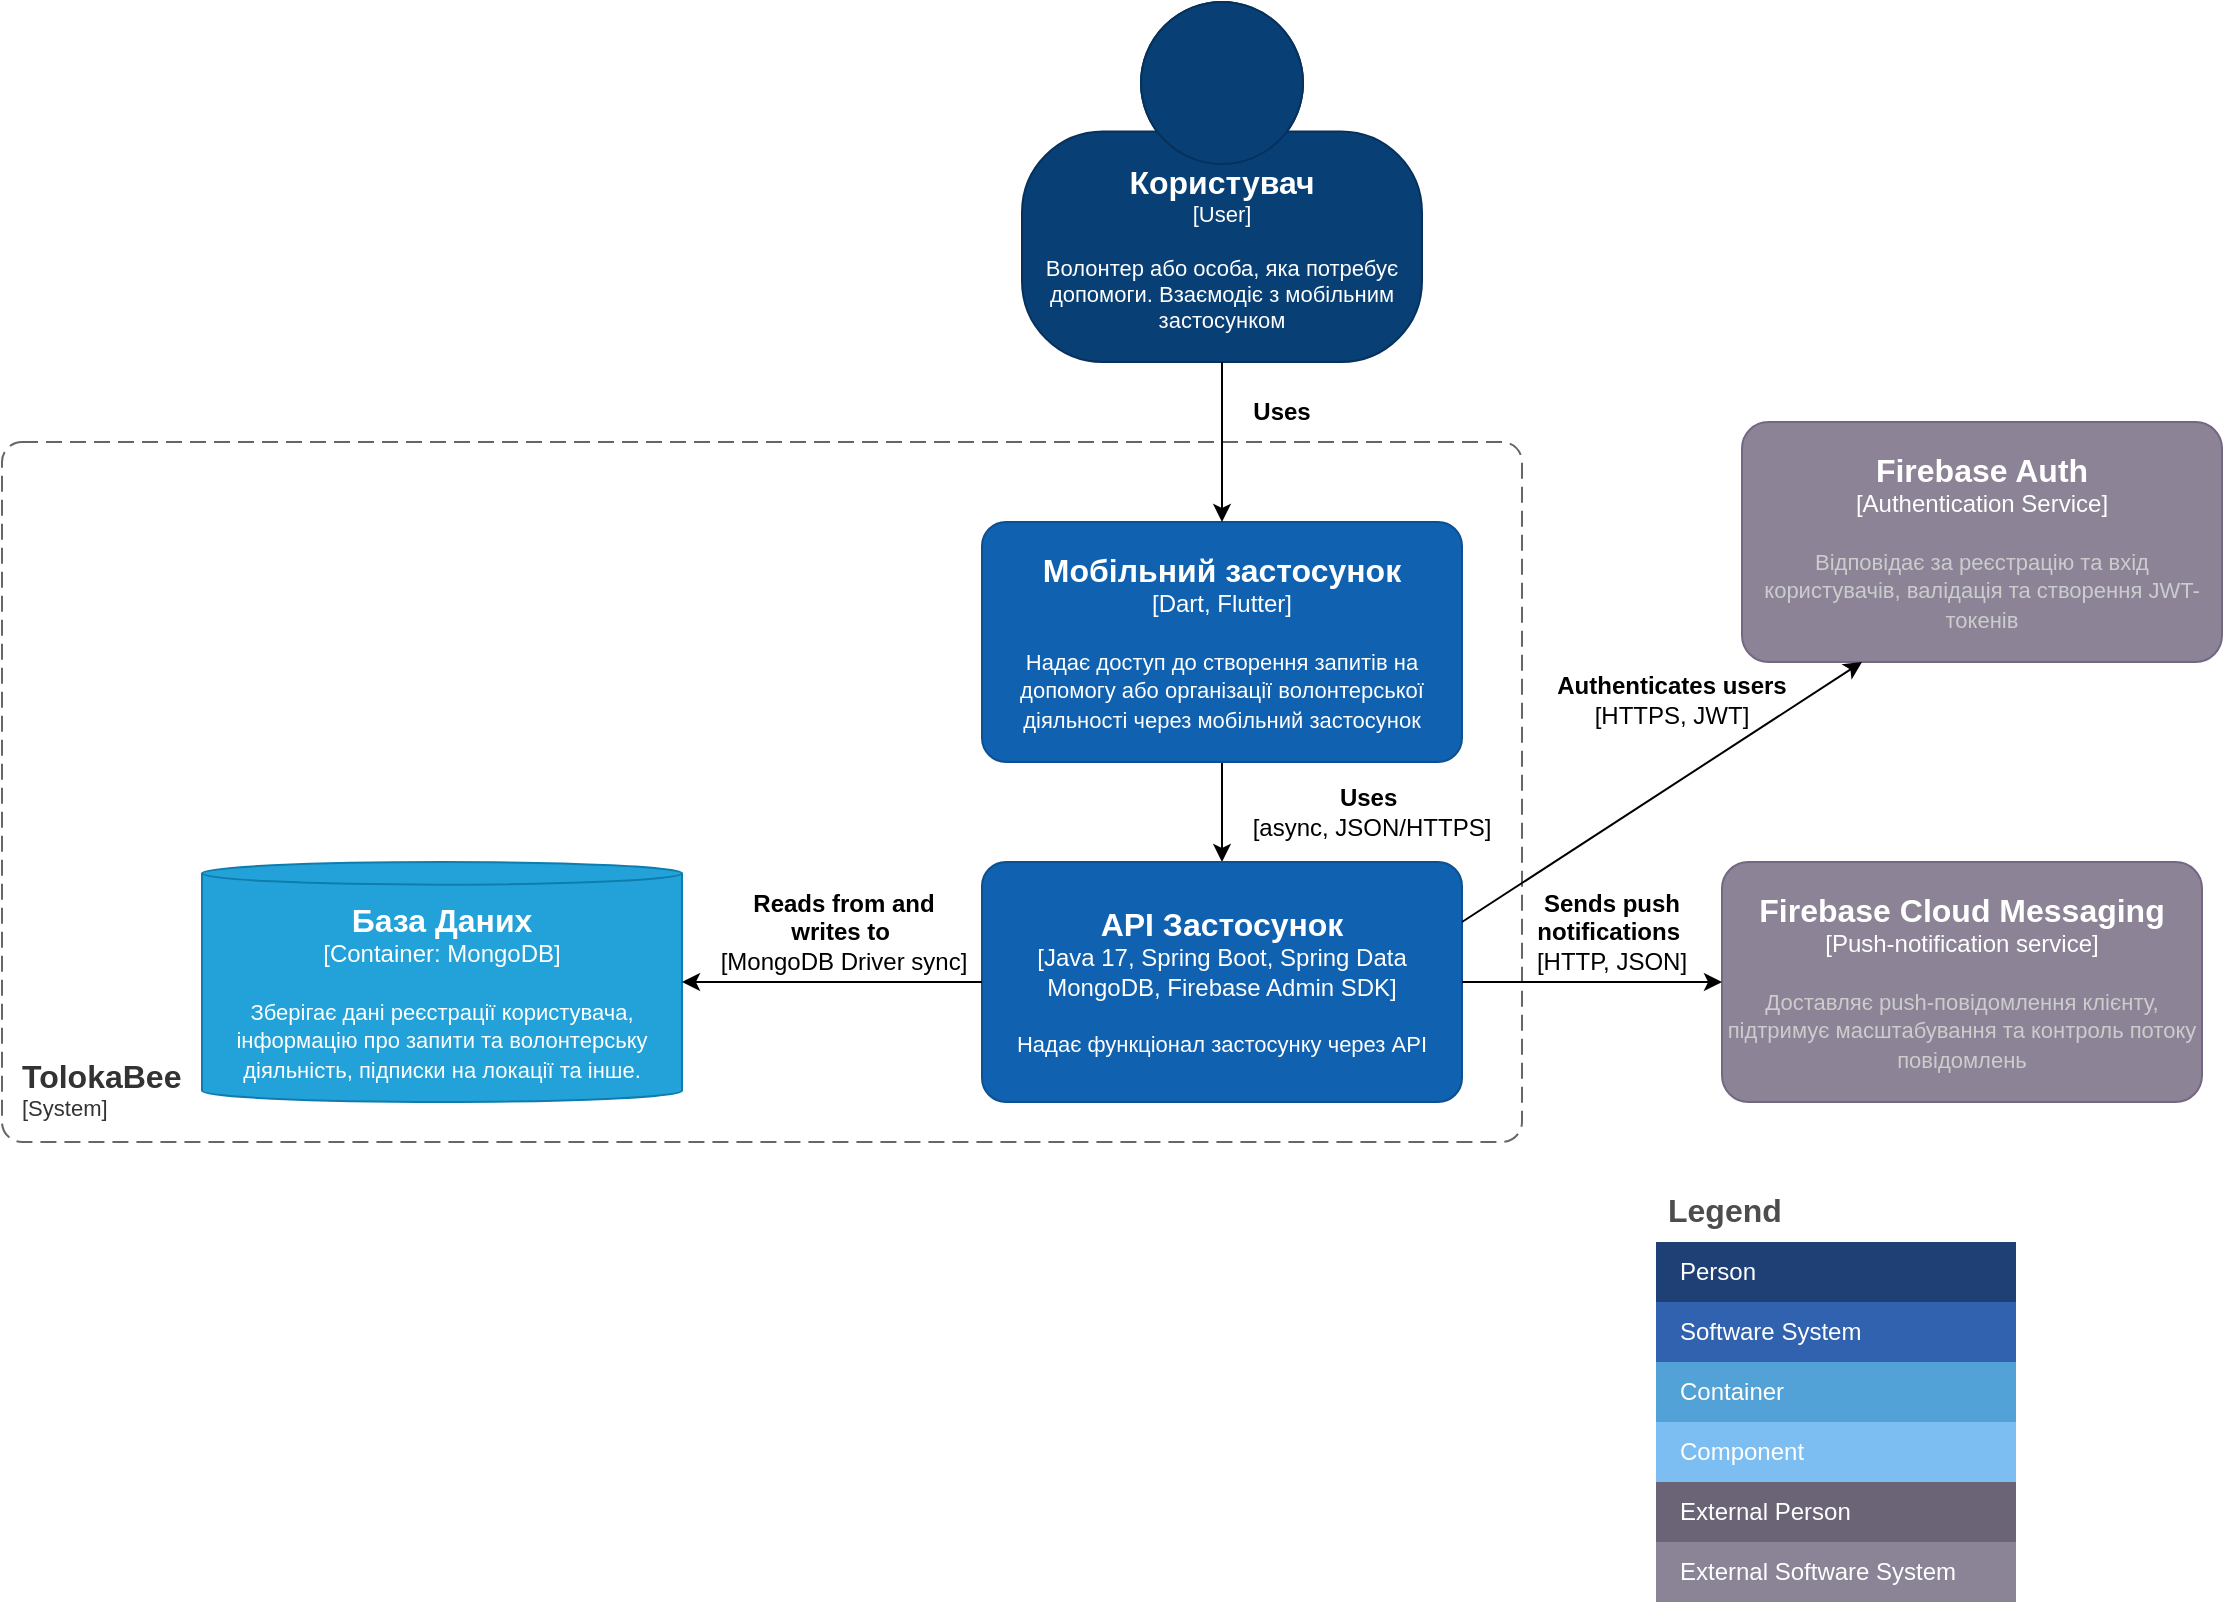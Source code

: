 <mxfile version="27.0.3">
  <diagram name="Page-1" id="E42YmNKihHEEokpnY68K">
    <mxGraphModel dx="1018" dy="655" grid="1" gridSize="10" guides="1" tooltips="1" connect="1" arrows="1" fold="1" page="1" pageScale="1" pageWidth="827" pageHeight="1169" math="0" shadow="0">
      <root>
        <mxCell id="0" />
        <mxCell id="1" parent="0" />
        <object placeholders="1" c4Name="Користувач" c4Type="User" c4Description="Волонтер або особа, яка потребує допомоги. Взаємодіє з мобільним застосунком" label="&lt;font style=&quot;font-size: 16px&quot;&gt;&lt;b&gt;%c4Name%&lt;/b&gt;&lt;/font&gt;&lt;div&gt;[%c4Type%]&lt;/div&gt;&lt;br&gt;&lt;div&gt;&lt;font style=&quot;font-size: 11px&quot;&gt;&lt;font color=&quot;#ffffff&quot;&gt;%c4Description%&lt;/font&gt;&lt;/div&gt;" id="LY2MYRDBWXK7tAVEJBXh-1">
          <mxCell style="html=1;fontSize=11;dashed=0;whiteSpace=wrap;fillColor=#083F75;strokeColor=#06315C;fontColor=#ffffff;shape=mxgraph.c4.person2;align=center;metaEdit=1;points=[[0.5,0,0],[1,0.5,0],[1,0.75,0],[0.75,1,0],[0.5,1,0],[0.25,1,0],[0,0.75,0],[0,0.5,0]];resizable=0;" parent="1" vertex="1">
            <mxGeometry x="550" y="40" width="200" height="180" as="geometry" />
          </mxCell>
        </object>
        <object placeholders="1" c4Name="TolokaBee" c4Type="SystemScopeBoundary" c4Application="System" label="&lt;font style=&quot;font-size: 16px&quot;&gt;&lt;b&gt;&lt;div style=&quot;text-align: left&quot;&gt;%c4Name%&lt;/div&gt;&lt;/b&gt;&lt;/font&gt;&lt;div style=&quot;text-align: left&quot;&gt;[%c4Application%]&lt;/div&gt;" id="LY2MYRDBWXK7tAVEJBXh-2">
          <mxCell style="rounded=1;fontSize=11;whiteSpace=wrap;html=1;dashed=1;arcSize=20;fillColor=none;strokeColor=#666666;fontColor=#333333;labelBackgroundColor=none;align=left;verticalAlign=bottom;labelBorderColor=none;spacingTop=0;spacing=10;dashPattern=8 4;metaEdit=1;rotatable=0;perimeter=rectanglePerimeter;noLabel=0;labelPadding=0;allowArrows=0;connectable=0;expand=0;recursiveResize=0;editable=1;pointerEvents=0;absoluteArcSize=1;points=[[0.25,0,0],[0.5,0,0],[0.75,0,0],[1,0.25,0],[1,0.5,0],[1,0.75,0],[0.75,1,0],[0.5,1,0],[0.25,1,0],[0,0.75,0],[0,0.5,0],[0,0.25,0]];" parent="1" vertex="1">
            <mxGeometry x="40" y="260" width="760" height="350" as="geometry" />
          </mxCell>
        </object>
        <mxCell id="LY2MYRDBWXK7tAVEJBXh-3" style="edgeStyle=orthogonalEdgeStyle;rounded=0;orthogonalLoop=1;jettySize=auto;html=1;" parent="1" source="LY2MYRDBWXK7tAVEJBXh-4" target="LY2MYRDBWXK7tAVEJBXh-7" edge="1">
          <mxGeometry relative="1" as="geometry" />
        </mxCell>
        <object placeholders="1" c4Name="Мобільний застосунок" c4Type="Dart, Flutter" c4Description="Надає доступ до створення запитів на допомогу або організації волонтерської діяльності через мобільний застосунок" label="&lt;font style=&quot;font-size: 16px&quot;&gt;&lt;b&gt;%c4Name%&lt;/b&gt;&lt;/font&gt;&lt;div&gt;[%c4Type%]&lt;/div&gt;&lt;br&gt;&lt;div&gt;&lt;font style=&quot;font-size: 11px&quot;&gt;&lt;font color=&quot;#ffffff&quot;&gt;%c4Description%&lt;/font&gt;&lt;/div&gt;" id="LY2MYRDBWXK7tAVEJBXh-4">
          <mxCell style="rounded=1;whiteSpace=wrap;html=1;labelBackgroundColor=none;fillColor=#1061B0;fontColor=#ffffff;align=center;arcSize=10;strokeColor=#0D5091;metaEdit=1;resizable=0;points=[[0.25,0,0],[0.5,0,0],[0.75,0,0],[1,0.25,0],[1,0.5,0],[1,0.75,0],[0.75,1,0],[0.5,1,0],[0.25,1,0],[0,0.75,0],[0,0.5,0],[0,0.25,0]];" parent="1" vertex="1">
            <mxGeometry x="530" y="300" width="240" height="120" as="geometry" />
          </mxCell>
        </object>
        <mxCell id="LY2MYRDBWXK7tAVEJBXh-5" style="edgeStyle=orthogonalEdgeStyle;rounded=0;orthogonalLoop=1;jettySize=auto;html=1;entryX=0.5;entryY=0;entryDx=0;entryDy=0;entryPerimeter=0;" parent="1" source="LY2MYRDBWXK7tAVEJBXh-1" target="LY2MYRDBWXK7tAVEJBXh-4" edge="1">
          <mxGeometry relative="1" as="geometry" />
        </mxCell>
        <mxCell id="LY2MYRDBWXK7tAVEJBXh-6" value="Uses" style="text;html=1;align=center;verticalAlign=middle;whiteSpace=wrap;rounded=0;fontStyle=1" parent="1" vertex="1">
          <mxGeometry x="650" y="230" width="60" height="30" as="geometry" />
        </mxCell>
        <object placeholders="1" c4Name="API Застосунок" c4Type="Java 17, Spring Boot, Spring Data MongoDB, Firebase Admin SDK" c4Description="Надає функціонал застосунку через API" label="&lt;font style=&quot;font-size: 16px&quot;&gt;&lt;b&gt;%c4Name%&lt;/b&gt;&lt;/font&gt;&lt;div&gt;[%c4Type%]&lt;/div&gt;&lt;br&gt;&lt;div&gt;&lt;font style=&quot;font-size: 11px&quot;&gt;&lt;font color=&quot;#ffffff&quot;&gt;%c4Description%&lt;/font&gt;&lt;/div&gt;" id="LY2MYRDBWXK7tAVEJBXh-7">
          <mxCell style="rounded=1;whiteSpace=wrap;html=1;labelBackgroundColor=none;fillColor=#1061B0;fontColor=#ffffff;align=center;arcSize=10;strokeColor=#0D5091;metaEdit=1;resizable=0;points=[[0.25,0,0],[0.5,0,0],[0.75,0,0],[1,0.25,0],[1,0.5,0],[1,0.75,0],[0.75,1,0],[0.5,1,0],[0.25,1,0],[0,0.75,0],[0,0.5,0],[0,0.25,0]];" parent="1" vertex="1">
            <mxGeometry x="530" y="470" width="240" height="120" as="geometry" />
          </mxCell>
        </object>
        <mxCell id="LY2MYRDBWXK7tAVEJBXh-8" value="&lt;b&gt;Uses&lt;/b&gt;&amp;nbsp;&lt;div&gt;[async, JSON/HTTPS]&lt;/div&gt;" style="text;html=1;align=center;verticalAlign=middle;whiteSpace=wrap;rounded=0;" parent="1" vertex="1">
          <mxGeometry x="660" y="430" width="130" height="30" as="geometry" />
        </mxCell>
        <object placeholders="1" c4Name="База Даних" c4Type="Container" c4Technology="MongoDB" c4Description="Зберігає дані реєстрації користувача, інформацію про запити та волонтерську діяльність, підписки на локації та інше." label="&lt;font style=&quot;font-size: 16px&quot;&gt;&lt;b&gt;%c4Name%&lt;/b&gt;&lt;/font&gt;&lt;div&gt;[%c4Type%:&amp;nbsp;%c4Technology%]&lt;/div&gt;&lt;br&gt;&lt;div&gt;&lt;font style=&quot;font-size: 11px&quot;&gt;&lt;font color=&quot;#ffffff&quot;&gt;%c4Description%&lt;/font&gt;&lt;/div&gt;" id="LY2MYRDBWXK7tAVEJBXh-9">
          <mxCell style="shape=cylinder3;size=5.667;whiteSpace=wrap;html=1;boundedLbl=1;rounded=0;labelBackgroundColor=none;fillColor=#23A2D9;fontSize=12;fontColor=#ffffff;align=center;strokeColor=#0E7DAD;metaEdit=1;points=[[0.5,0,0],[1,0.25,0],[1,0.5,0],[1,0.75,0],[0.5,1,0],[0,0.75,0],[0,0.5,0],[0,0.25,0]];resizable=0;" parent="1" vertex="1">
            <mxGeometry x="140" y="470" width="240" height="120" as="geometry" />
          </mxCell>
        </object>
        <mxCell id="LY2MYRDBWXK7tAVEJBXh-10" style="edgeStyle=orthogonalEdgeStyle;rounded=0;orthogonalLoop=1;jettySize=auto;html=1;entryX=1;entryY=0.5;entryDx=0;entryDy=0;entryPerimeter=0;" parent="1" source="LY2MYRDBWXK7tAVEJBXh-7" target="LY2MYRDBWXK7tAVEJBXh-9" edge="1">
          <mxGeometry relative="1" as="geometry" />
        </mxCell>
        <mxCell id="LY2MYRDBWXK7tAVEJBXh-11" value="&lt;b&gt;Reads from and writes to&lt;/b&gt;&amp;nbsp;&lt;div&gt;[MongoDB Driver sync]&lt;/div&gt;" style="text;html=1;align=center;verticalAlign=middle;whiteSpace=wrap;rounded=0;" parent="1" vertex="1">
          <mxGeometry x="396" y="490" width="130" height="30" as="geometry" />
        </mxCell>
        <object placeholders="1" c4Name="Firebase Auth" c4Type="Authentication Service" c4Description="Відповідає за реєстрацію та вхід користувачів, валідація та створення JWT-токенів" label="&lt;font style=&quot;font-size: 16px&quot;&gt;&lt;b&gt;%c4Name%&lt;/b&gt;&lt;/font&gt;&lt;div&gt;[%c4Type%]&lt;/div&gt;&lt;br&gt;&lt;div&gt;&lt;font style=&quot;font-size: 11px&quot;&gt;&lt;font color=&quot;#cccccc&quot;&gt;%c4Description%&lt;/font&gt;&lt;/div&gt;" id="LY2MYRDBWXK7tAVEJBXh-12">
          <mxCell style="rounded=1;whiteSpace=wrap;html=1;labelBackgroundColor=none;fillColor=#8C8496;fontColor=#ffffff;align=center;arcSize=11;strokeColor=#736782;metaEdit=1;resizable=0;points=[[0.25,0,0],[0.5,0,0],[0.75,0,0],[1,0.25,0],[1,0.5,0],[1,0.75,0],[0.75,1,0],[0.5,1,0],[0.25,1,0],[0,0.75,0],[0,0.5,0],[0,0.25,0]];" parent="1" vertex="1">
            <mxGeometry x="910" y="250" width="240" height="120" as="geometry" />
          </mxCell>
        </object>
        <object placeholders="1" c4Name="Firebase Cloud Messaging" c4Type="Push-notification service" c4Description="Доставляє push-повідомлення клієнту, підтримує масштабування та контроль потоку повідомлень" label="&lt;font style=&quot;font-size: 16px&quot;&gt;&lt;b&gt;%c4Name%&lt;/b&gt;&lt;/font&gt;&lt;div&gt;[%c4Type%]&lt;/div&gt;&lt;br&gt;&lt;div&gt;&lt;font style=&quot;font-size: 11px&quot;&gt;&lt;font color=&quot;#cccccc&quot;&gt;%c4Description%&lt;/font&gt;&lt;/div&gt;" id="LY2MYRDBWXK7tAVEJBXh-13">
          <mxCell style="rounded=1;whiteSpace=wrap;html=1;labelBackgroundColor=none;fillColor=#8C8496;fontColor=#ffffff;align=center;arcSize=11;strokeColor=#736782;metaEdit=1;resizable=0;points=[[0.25,0,0],[0.5,0,0],[0.75,0,0],[1,0.25,0],[1,0.5,0],[1,0.75,0],[0.75,1,0],[0.5,1,0],[0.25,1,0],[0,0.75,0],[0,0.5,0],[0,0.25,0]];" parent="1" vertex="1">
            <mxGeometry x="900" y="470" width="240" height="120" as="geometry" />
          </mxCell>
        </object>
        <mxCell id="LY2MYRDBWXK7tAVEJBXh-14" style="rounded=0;orthogonalLoop=1;jettySize=auto;html=1;exitX=1;exitY=0.25;exitDx=0;exitDy=0;exitPerimeter=0;entryX=0.25;entryY=1;entryDx=0;entryDy=0;entryPerimeter=0;" parent="1" source="LY2MYRDBWXK7tAVEJBXh-7" target="LY2MYRDBWXK7tAVEJBXh-12" edge="1">
          <mxGeometry relative="1" as="geometry" />
        </mxCell>
        <mxCell id="LY2MYRDBWXK7tAVEJBXh-15" style="edgeStyle=orthogonalEdgeStyle;rounded=0;orthogonalLoop=1;jettySize=auto;html=1;exitX=1;exitY=0.5;exitDx=0;exitDy=0;exitPerimeter=0;entryX=0;entryY=0.5;entryDx=0;entryDy=0;entryPerimeter=0;" parent="1" source="LY2MYRDBWXK7tAVEJBXh-7" target="LY2MYRDBWXK7tAVEJBXh-13" edge="1">
          <mxGeometry relative="1" as="geometry" />
        </mxCell>
        <mxCell id="LY2MYRDBWXK7tAVEJBXh-16" value="&lt;b&gt;Authenticates users &lt;/b&gt;[HTTPS, JWT]" style="text;html=1;align=center;verticalAlign=middle;whiteSpace=wrap;rounded=0;" parent="1" vertex="1">
          <mxGeometry x="810" y="374" width="130" height="30" as="geometry" />
        </mxCell>
        <mxCell id="LY2MYRDBWXK7tAVEJBXh-17" value="&lt;b&gt;Sends push notifications&amp;nbsp;&lt;/b&gt;&lt;div&gt;[HTTP, JSON]&lt;/div&gt;" style="text;html=1;align=center;verticalAlign=middle;whiteSpace=wrap;rounded=0;" parent="1" vertex="1">
          <mxGeometry x="780" y="490" width="130" height="30" as="geometry" />
        </mxCell>
        <mxCell id="LY2MYRDBWXK7tAVEJBXh-18" value="Legend" style="shape=table;startSize=30;container=1;collapsible=0;childLayout=tableLayout;fontSize=16;align=left;verticalAlign=top;fillColor=none;strokeColor=none;fontColor=#4D4D4D;fontStyle=1;spacingLeft=6;spacing=0;resizable=0;" parent="1" vertex="1">
          <mxGeometry x="867" y="630" width="180" height="210" as="geometry" />
        </mxCell>
        <mxCell id="LY2MYRDBWXK7tAVEJBXh-19" value="" style="shape=tableRow;horizontal=0;startSize=0;swimlaneHead=0;swimlaneBody=0;strokeColor=inherit;top=0;left=0;bottom=0;right=0;collapsible=0;dropTarget=0;fillColor=none;points=[[0,0.5],[1,0.5]];portConstraint=eastwest;fontSize=12;" parent="LY2MYRDBWXK7tAVEJBXh-18" vertex="1">
          <mxGeometry y="30" width="180" height="30" as="geometry" />
        </mxCell>
        <mxCell id="LY2MYRDBWXK7tAVEJBXh-20" value="Person" style="shape=partialRectangle;html=1;whiteSpace=wrap;connectable=0;strokeColor=inherit;overflow=hidden;fillColor=#1E4074;top=0;left=0;bottom=0;right=0;pointerEvents=1;fontSize=12;align=left;fontColor=#FFFFFF;gradientColor=none;spacingLeft=10;spacingRight=4;" parent="LY2MYRDBWXK7tAVEJBXh-19" vertex="1">
          <mxGeometry width="180" height="30" as="geometry">
            <mxRectangle width="180" height="30" as="alternateBounds" />
          </mxGeometry>
        </mxCell>
        <mxCell id="LY2MYRDBWXK7tAVEJBXh-21" value="" style="shape=tableRow;horizontal=0;startSize=0;swimlaneHead=0;swimlaneBody=0;strokeColor=inherit;top=0;left=0;bottom=0;right=0;collapsible=0;dropTarget=0;fillColor=none;points=[[0,0.5],[1,0.5]];portConstraint=eastwest;fontSize=12;" parent="LY2MYRDBWXK7tAVEJBXh-18" vertex="1">
          <mxGeometry y="60" width="180" height="30" as="geometry" />
        </mxCell>
        <mxCell id="LY2MYRDBWXK7tAVEJBXh-22" value="Software System" style="shape=partialRectangle;html=1;whiteSpace=wrap;connectable=0;strokeColor=inherit;overflow=hidden;fillColor=#3162AF;top=0;left=0;bottom=0;right=0;pointerEvents=1;fontSize=12;align=left;fontColor=#FFFFFF;gradientColor=none;spacingLeft=10;spacingRight=4;" parent="LY2MYRDBWXK7tAVEJBXh-21" vertex="1">
          <mxGeometry width="180" height="30" as="geometry">
            <mxRectangle width="180" height="30" as="alternateBounds" />
          </mxGeometry>
        </mxCell>
        <mxCell id="LY2MYRDBWXK7tAVEJBXh-23" value="" style="shape=tableRow;horizontal=0;startSize=0;swimlaneHead=0;swimlaneBody=0;strokeColor=inherit;top=0;left=0;bottom=0;right=0;collapsible=0;dropTarget=0;fillColor=none;points=[[0,0.5],[1,0.5]];portConstraint=eastwest;fontSize=12;" parent="LY2MYRDBWXK7tAVEJBXh-18" vertex="1">
          <mxGeometry y="90" width="180" height="30" as="geometry" />
        </mxCell>
        <mxCell id="LY2MYRDBWXK7tAVEJBXh-24" value="Container" style="shape=partialRectangle;html=1;whiteSpace=wrap;connectable=0;strokeColor=inherit;overflow=hidden;fillColor=#52a2d8;top=0;left=0;bottom=0;right=0;pointerEvents=1;fontSize=12;align=left;fontColor=#FFFFFF;gradientColor=none;spacingLeft=10;spacingRight=4;" parent="LY2MYRDBWXK7tAVEJBXh-23" vertex="1">
          <mxGeometry width="180" height="30" as="geometry">
            <mxRectangle width="180" height="30" as="alternateBounds" />
          </mxGeometry>
        </mxCell>
        <mxCell id="LY2MYRDBWXK7tAVEJBXh-25" value="" style="shape=tableRow;horizontal=0;startSize=0;swimlaneHead=0;swimlaneBody=0;strokeColor=inherit;top=0;left=0;bottom=0;right=0;collapsible=0;dropTarget=0;fillColor=none;points=[[0,0.5],[1,0.5]];portConstraint=eastwest;fontSize=12;" parent="LY2MYRDBWXK7tAVEJBXh-18" vertex="1">
          <mxGeometry y="120" width="180" height="30" as="geometry" />
        </mxCell>
        <mxCell id="LY2MYRDBWXK7tAVEJBXh-26" value="Component" style="shape=partialRectangle;html=1;whiteSpace=wrap;connectable=0;strokeColor=inherit;overflow=hidden;fillColor=#7dbef2;top=0;left=0;bottom=0;right=0;pointerEvents=1;fontSize=12;align=left;fontColor=#FFFFFF;gradientColor=none;spacingLeft=10;spacingRight=4;" parent="LY2MYRDBWXK7tAVEJBXh-25" vertex="1">
          <mxGeometry width="180" height="30" as="geometry">
            <mxRectangle width="180" height="30" as="alternateBounds" />
          </mxGeometry>
        </mxCell>
        <mxCell id="LY2MYRDBWXK7tAVEJBXh-27" value="" style="shape=tableRow;horizontal=0;startSize=0;swimlaneHead=0;swimlaneBody=0;strokeColor=inherit;top=0;left=0;bottom=0;right=0;collapsible=0;dropTarget=0;fillColor=none;points=[[0,0.5],[1,0.5]];portConstraint=eastwest;fontSize=12;" parent="LY2MYRDBWXK7tAVEJBXh-18" vertex="1">
          <mxGeometry y="150" width="180" height="30" as="geometry" />
        </mxCell>
        <mxCell id="LY2MYRDBWXK7tAVEJBXh-28" value="External Person" style="shape=partialRectangle;html=1;whiteSpace=wrap;connectable=0;strokeColor=inherit;overflow=hidden;fillColor=#6b6477;top=0;left=0;bottom=0;right=0;pointerEvents=1;fontSize=12;align=left;fontColor=#FFFFFF;gradientColor=none;spacingLeft=10;spacingRight=4;" parent="LY2MYRDBWXK7tAVEJBXh-27" vertex="1">
          <mxGeometry width="180" height="30" as="geometry">
            <mxRectangle width="180" height="30" as="alternateBounds" />
          </mxGeometry>
        </mxCell>
        <mxCell id="LY2MYRDBWXK7tAVEJBXh-29" value="" style="shape=tableRow;horizontal=0;startSize=0;swimlaneHead=0;swimlaneBody=0;strokeColor=inherit;top=0;left=0;bottom=0;right=0;collapsible=0;dropTarget=0;fillColor=none;points=[[0,0.5],[1,0.5]];portConstraint=eastwest;fontSize=12;" parent="LY2MYRDBWXK7tAVEJBXh-18" vertex="1">
          <mxGeometry y="180" width="180" height="30" as="geometry" />
        </mxCell>
        <mxCell id="LY2MYRDBWXK7tAVEJBXh-30" value="External Software System" style="shape=partialRectangle;html=1;whiteSpace=wrap;connectable=0;strokeColor=inherit;overflow=hidden;fillColor=#8b8496;top=0;left=0;bottom=0;right=0;pointerEvents=1;fontSize=12;align=left;fontColor=#FFFFFF;gradientColor=none;spacingLeft=10;spacingRight=4;" parent="LY2MYRDBWXK7tAVEJBXh-29" vertex="1">
          <mxGeometry width="180" height="30" as="geometry">
            <mxRectangle width="180" height="30" as="alternateBounds" />
          </mxGeometry>
        </mxCell>
      </root>
    </mxGraphModel>
  </diagram>
</mxfile>
